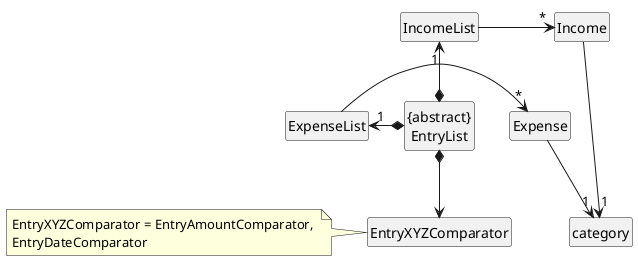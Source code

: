 @startuml
'https://plantuml.com/class-diagram

hide circle
hide member

class "{abstract}\nEntryList" as entryList

entryList *-left-> "1" ExpenseList

entryList *--> EntryXYZComparator
note left of EntryXYZComparator: EntryXYZComparator = EntryAmountComparator, \nEntryDateComparator

entryList *-left-> "1" IncomeList

IncomeList -[hidden]down- ExpenseList


ExpenseList -right-> "*" Expense
IncomeList -right-> "*" Income


Expense -down-> "1" category
Income -down-> "1" category



@enduml